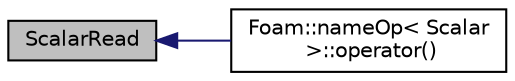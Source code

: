 digraph "ScalarRead"
{
  bgcolor="transparent";
  edge [fontname="Helvetica",fontsize="10",labelfontname="Helvetica",labelfontsize="10"];
  node [fontname="Helvetica",fontsize="10",shape=record];
  rankdir="LR";
  Node1 [label="ScalarRead",height=0.2,width=0.4,color="black", fillcolor="grey75", style="filled" fontcolor="black"];
  Node1 -> Node2 [dir="back",color="midnightblue",fontsize="10",style="solid",fontname="Helvetica"];
  Node2 [label="Foam::nameOp\< Scalar\l \>::operator()",height=0.2,width=0.4,color="black",URL="$structFoam_1_1nameOp_3_01Scalar_01_4.html#a6201a9d86b8a594286edf48293aedab9"];
}
